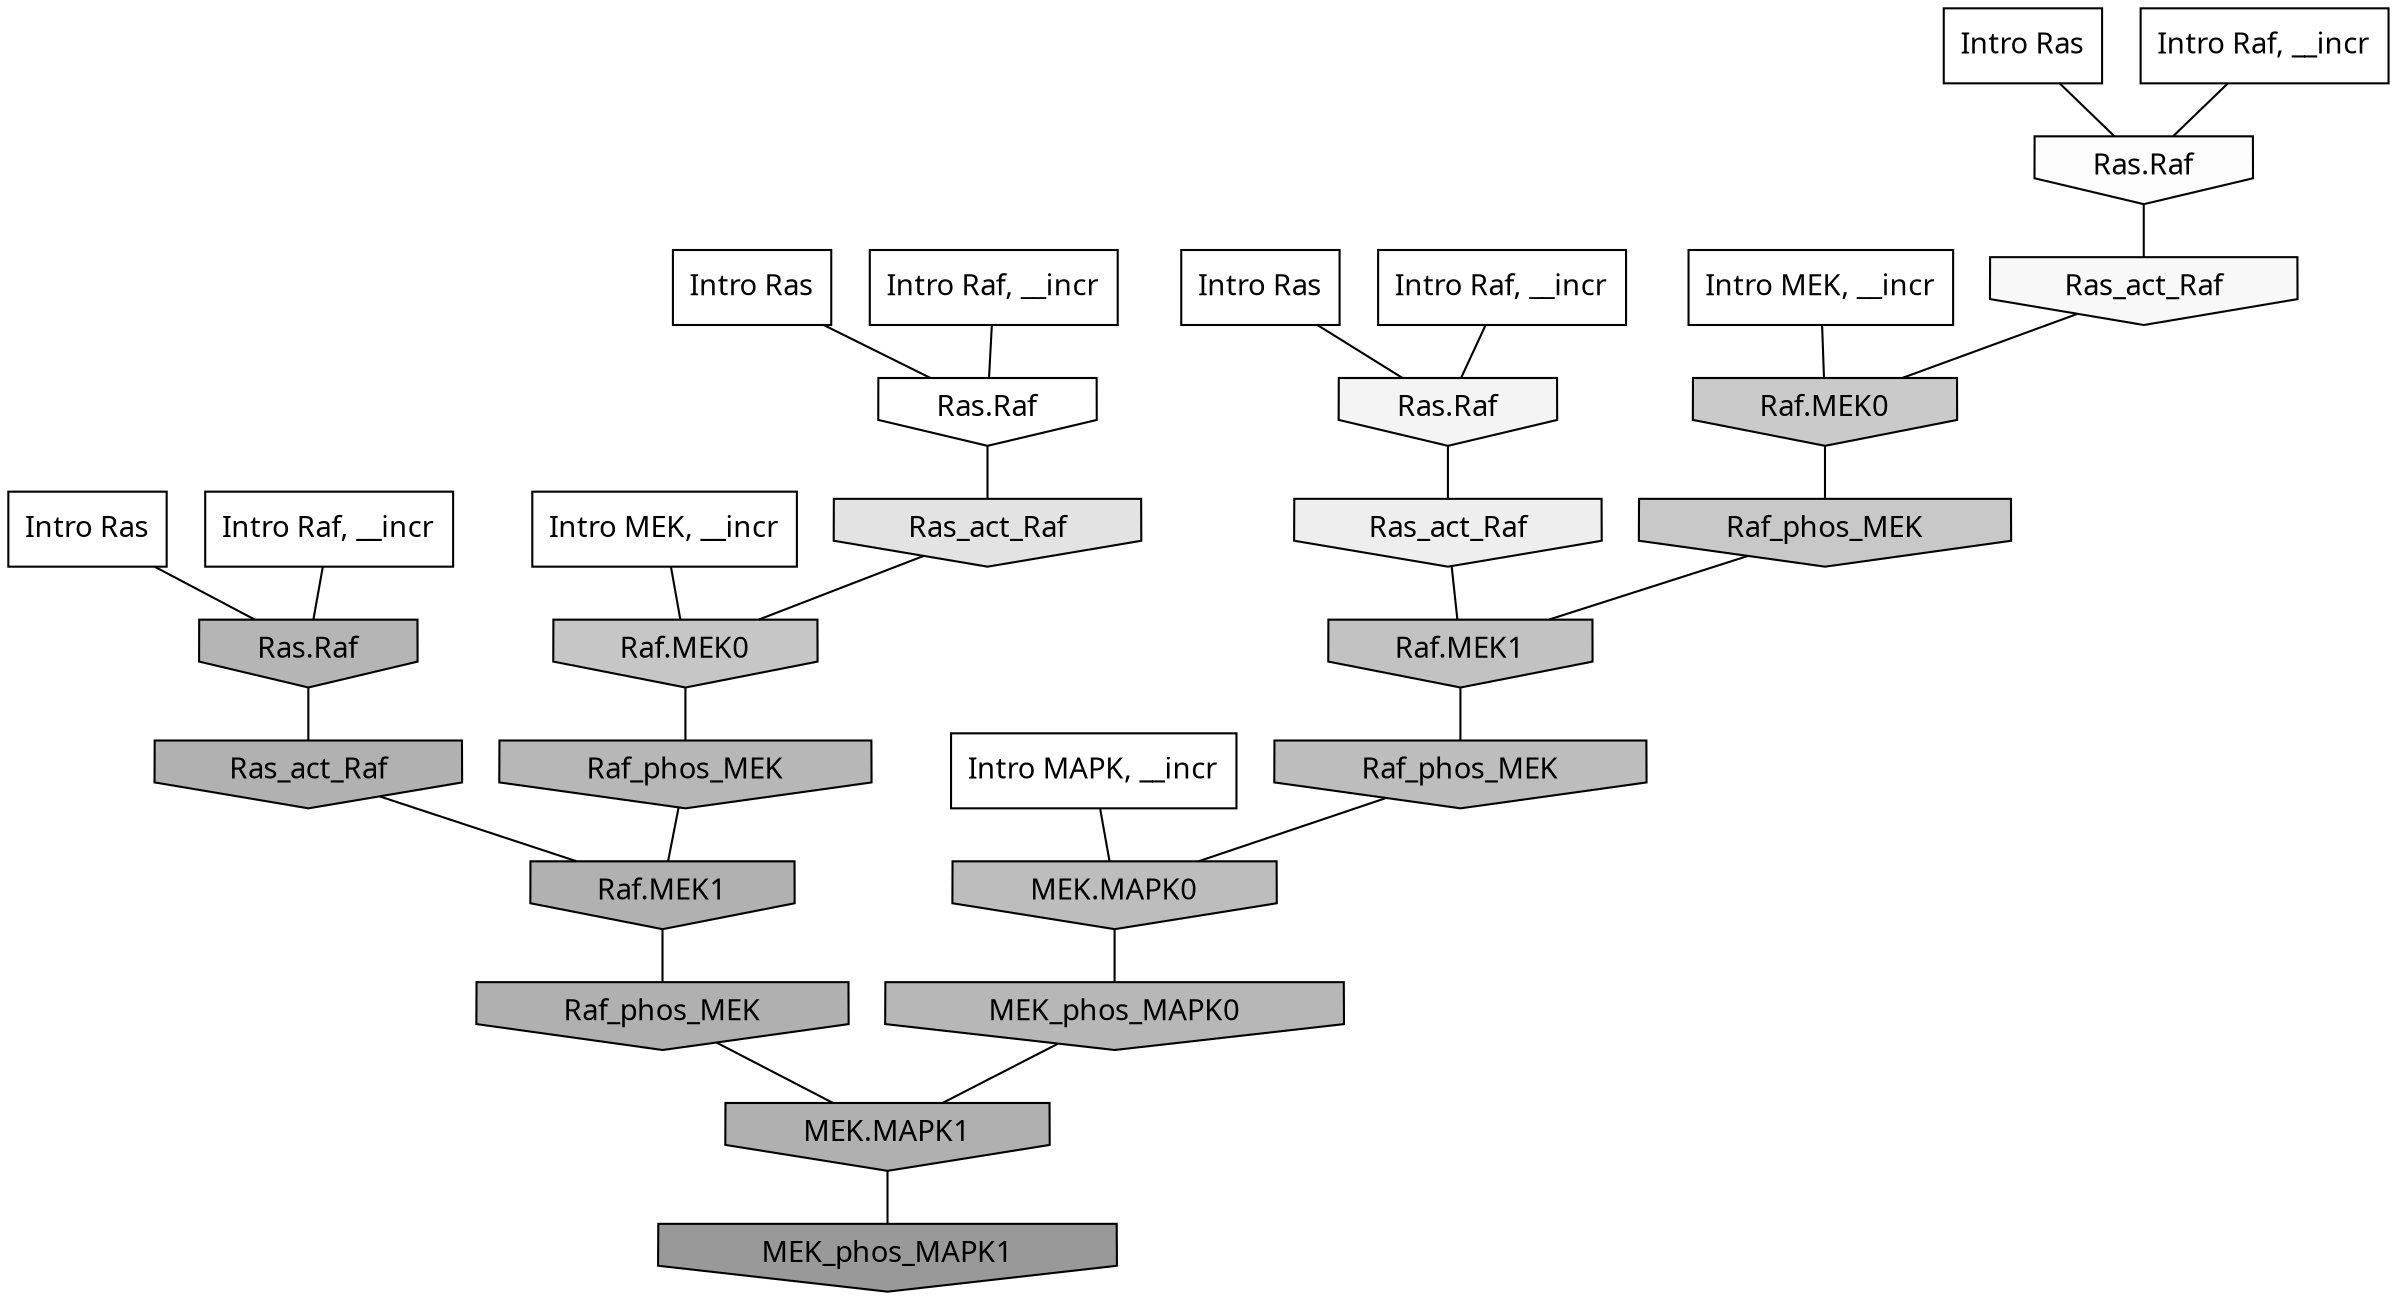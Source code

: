 digraph G{
  rankdir="TB";
  ranksep=0.30;
  node [fontname="CMU Serif"];
  edge [fontname="CMU Serif"];
  
  9 [label="Intro Ras", shape=rectangle, style=filled, fillcolor="0.000 0.000 1.000"]
  
  32 [label="Intro Ras", shape=rectangle, style=filled, fillcolor="0.000 0.000 1.000"]
  
  77 [label="Intro Ras", shape=rectangle, style=filled, fillcolor="0.000 0.000 1.000"]
  
  78 [label="Intro Ras", shape=rectangle, style=filled, fillcolor="0.000 0.000 1.000"]
  
  216 [label="Intro Raf, __incr", shape=rectangle, style=filled, fillcolor="0.000 0.000 1.000"]
  
  452 [label="Intro Raf, __incr", shape=rectangle, style=filled, fillcolor="0.000 0.000 1.000"]
  
  460 [label="Intro Raf, __incr", shape=rectangle, style=filled, fillcolor="0.000 0.000 1.000"]
  
  1052 [label="Intro Raf, __incr", shape=rectangle, style=filled, fillcolor="0.000 0.000 1.000"]
  
  1193 [label="Intro MEK, __incr", shape=rectangle, style=filled, fillcolor="0.000 0.000 1.000"]
  
  1765 [label="Intro MEK, __incr", shape=rectangle, style=filled, fillcolor="0.000 0.000 1.000"]
  
  2562 [label="Intro MAPK, __incr", shape=rectangle, style=filled, fillcolor="0.000 0.000 1.000"]
  
  3273 [label="Ras.Raf", shape=invhouse, style=filled, fillcolor="0.000 0.000 1.000"]
  
  3398 [label="Ras.Raf", shape=invhouse, style=filled, fillcolor="0.000 0.000 0.989"]
  
  3516 [label="Ras_act_Raf", shape=invhouse, style=filled, fillcolor="0.000 0.000 0.972"]
  
  3713 [label="Ras.Raf", shape=invhouse, style=filled, fillcolor="0.000 0.000 0.954"]
  
  4102 [label="Ras_act_Raf", shape=invhouse, style=filled, fillcolor="0.000 0.000 0.932"]
  
  4925 [label="Ras_act_Raf", shape=invhouse, style=filled, fillcolor="0.000 0.000 0.888"]
  
  7479 [label="Raf.MEK0", shape=invhouse, style=filled, fillcolor="0.000 0.000 0.791"]
  
  7785 [label="Raf_phos_MEK", shape=invhouse, style=filled, fillcolor="0.000 0.000 0.782"]
  
  8030 [label="Raf.MEK0", shape=invhouse, style=filled, fillcolor="0.000 0.000 0.776"]
  
  8636 [label="Raf.MEK1", shape=invhouse, style=filled, fillcolor="0.000 0.000 0.761"]
  
  9530 [label="Raf_phos_MEK", shape=invhouse, style=filled, fillcolor="0.000 0.000 0.742"]
  
  9582 [label="MEK.MAPK0", shape=invhouse, style=filled, fillcolor="0.000 0.000 0.741"]
  
  10832 [label="Raf_phos_MEK", shape=invhouse, style=filled, fillcolor="0.000 0.000 0.718"]
  
  10982 [label="MEK_phos_MAPK0", shape=invhouse, style=filled, fillcolor="0.000 0.000 0.716"]
  
  11485 [label="Ras.Raf", shape=invhouse, style=filled, fillcolor="0.000 0.000 0.708"]
  
  12444 [label="Ras_act_Raf", shape=invhouse, style=filled, fillcolor="0.000 0.000 0.694"]
  
  12472 [label="Raf.MEK1", shape=invhouse, style=filled, fillcolor="0.000 0.000 0.694"]
  
  12803 [label="Raf_phos_MEK", shape=invhouse, style=filled, fillcolor="0.000 0.000 0.690"]
  
  12805 [label="MEK.MAPK1", shape=invhouse, style=filled, fillcolor="0.000 0.000 0.690"]
  
  17970 [label="MEK_phos_MAPK1", shape=invhouse, style=filled, fillcolor="0.000 0.000 0.600"]
  
  
  12805 -> 17970 [dir=none, color="0.000 0.000 0.000"] 
  12803 -> 12805 [dir=none, color="0.000 0.000 0.000"] 
  12472 -> 12803 [dir=none, color="0.000 0.000 0.000"] 
  12444 -> 12472 [dir=none, color="0.000 0.000 0.000"] 
  11485 -> 12444 [dir=none, color="0.000 0.000 0.000"] 
  10982 -> 12805 [dir=none, color="0.000 0.000 0.000"] 
  10832 -> 12472 [dir=none, color="0.000 0.000 0.000"] 
  9582 -> 10982 [dir=none, color="0.000 0.000 0.000"] 
  9530 -> 9582 [dir=none, color="0.000 0.000 0.000"] 
  8636 -> 9530 [dir=none, color="0.000 0.000 0.000"] 
  8030 -> 10832 [dir=none, color="0.000 0.000 0.000"] 
  7785 -> 8636 [dir=none, color="0.000 0.000 0.000"] 
  7479 -> 7785 [dir=none, color="0.000 0.000 0.000"] 
  4925 -> 8030 [dir=none, color="0.000 0.000 0.000"] 
  4102 -> 8636 [dir=none, color="0.000 0.000 0.000"] 
  3713 -> 4102 [dir=none, color="0.000 0.000 0.000"] 
  3516 -> 7479 [dir=none, color="0.000 0.000 0.000"] 
  3398 -> 3516 [dir=none, color="0.000 0.000 0.000"] 
  3273 -> 4925 [dir=none, color="0.000 0.000 0.000"] 
  2562 -> 9582 [dir=none, color="0.000 0.000 0.000"] 
  1765 -> 7479 [dir=none, color="0.000 0.000 0.000"] 
  1193 -> 8030 [dir=none, color="0.000 0.000 0.000"] 
  1052 -> 3713 [dir=none, color="0.000 0.000 0.000"] 
  460 -> 3398 [dir=none, color="0.000 0.000 0.000"] 
  452 -> 11485 [dir=none, color="0.000 0.000 0.000"] 
  216 -> 3273 [dir=none, color="0.000 0.000 0.000"] 
  78 -> 3713 [dir=none, color="0.000 0.000 0.000"] 
  77 -> 3273 [dir=none, color="0.000 0.000 0.000"] 
  32 -> 3398 [dir=none, color="0.000 0.000 0.000"] 
  9 -> 11485 [dir=none, color="0.000 0.000 0.000"] 
  
  }
